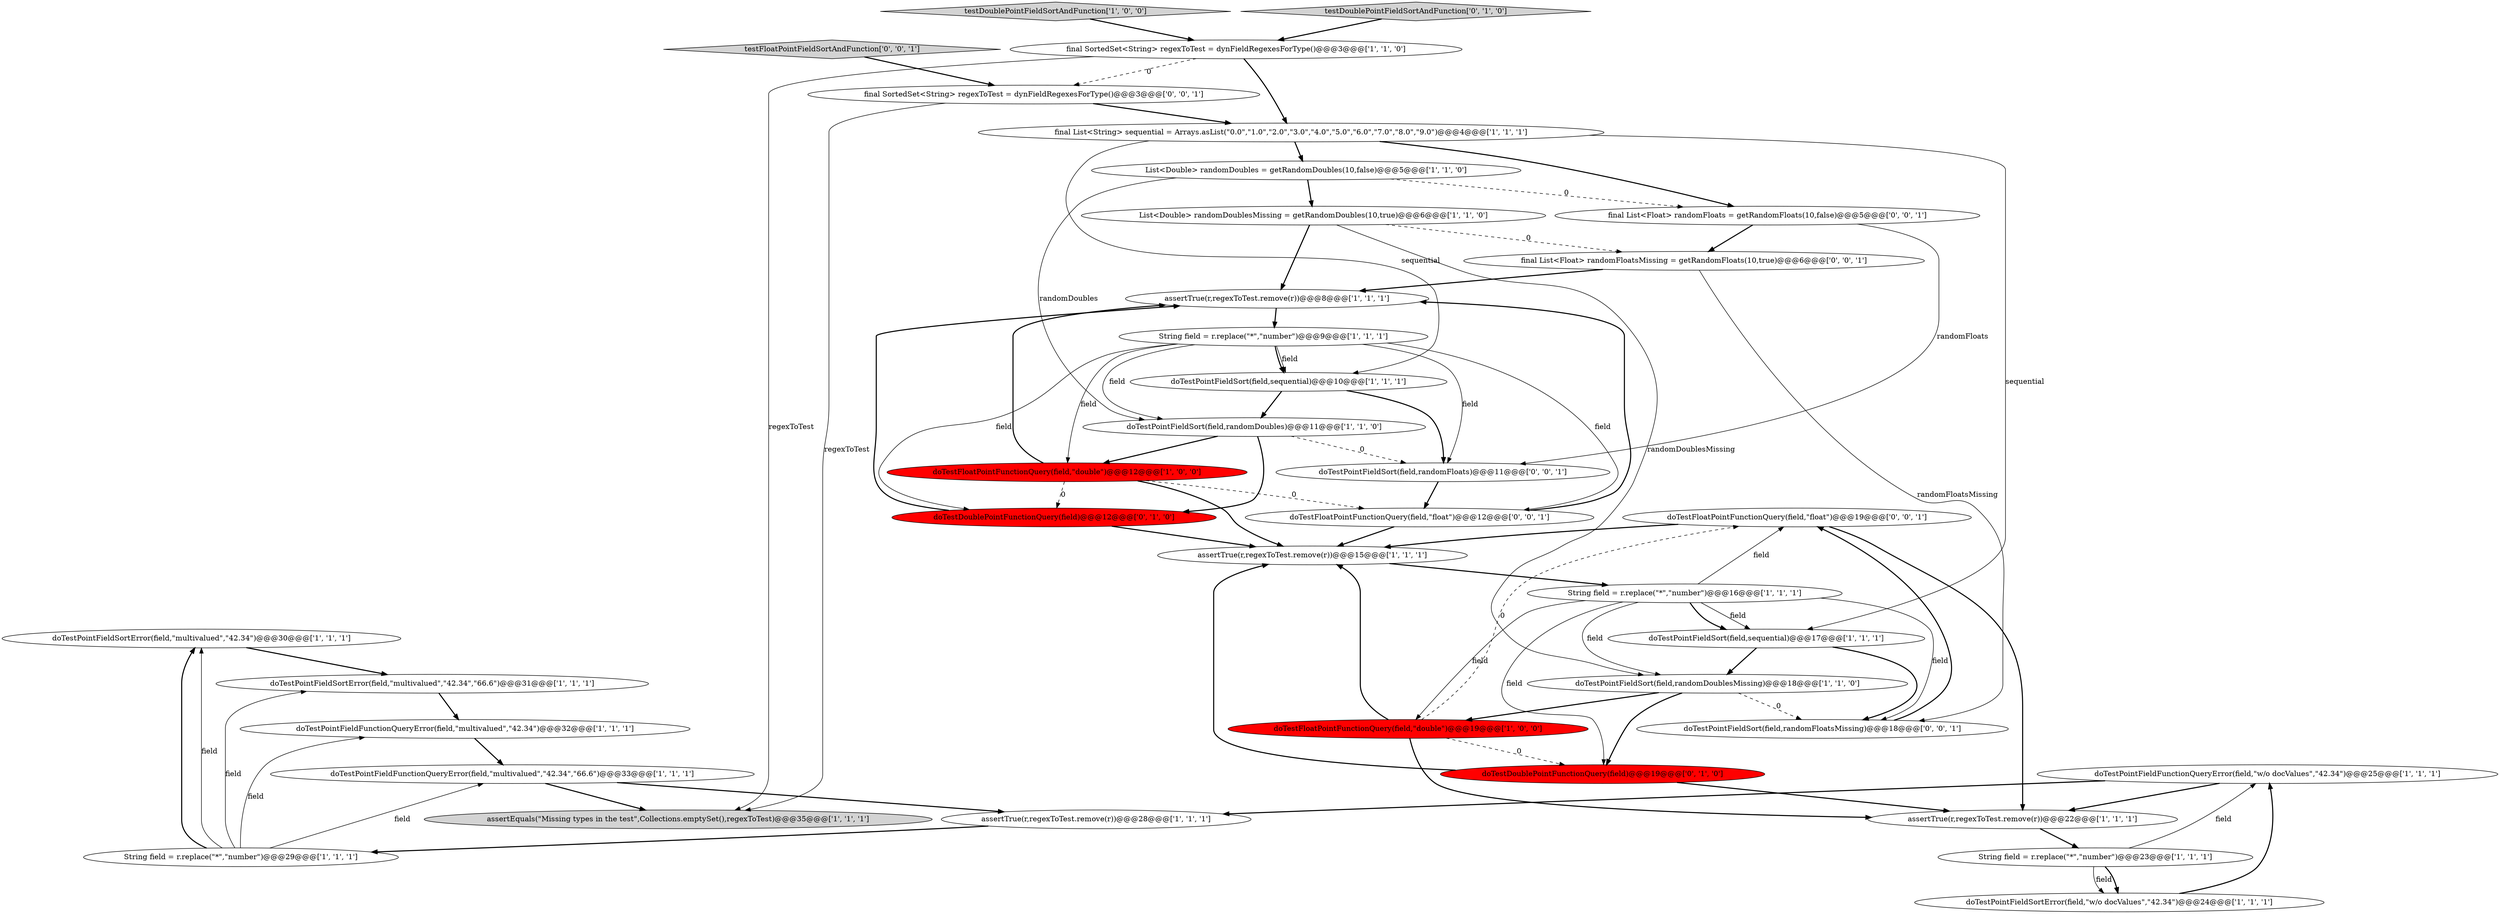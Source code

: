 digraph {
5 [style = filled, label = "doTestPointFieldSortError(field,\"multivalued\",\"42.34\")@@@30@@@['1', '1', '1']", fillcolor = white, shape = ellipse image = "AAA0AAABBB1BBB"];
19 [style = filled, label = "doTestPointFieldSort(field,randomDoublesMissing)@@@18@@@['1', '1', '0']", fillcolor = white, shape = ellipse image = "AAA0AAABBB1BBB"];
36 [style = filled, label = "doTestFloatPointFunctionQuery(field,\"float\")@@@19@@@['0', '0', '1']", fillcolor = white, shape = ellipse image = "AAA0AAABBB3BBB"];
16 [style = filled, label = "List<Double> randomDoubles = getRandomDoubles(10,false)@@@5@@@['1', '1', '0']", fillcolor = white, shape = ellipse image = "AAA0AAABBB1BBB"];
1 [style = filled, label = "final List<String> sequential = Arrays.asList(\"0.0\",\"1.0\",\"2.0\",\"3.0\",\"4.0\",\"5.0\",\"6.0\",\"7.0\",\"8.0\",\"9.0\")@@@4@@@['1', '1', '1']", fillcolor = white, shape = ellipse image = "AAA0AAABBB1BBB"];
35 [style = filled, label = "testFloatPointFieldSortAndFunction['0', '0', '1']", fillcolor = lightgray, shape = diamond image = "AAA0AAABBB3BBB"];
0 [style = filled, label = "String field = r.replace(\"*\",\"number\")@@@9@@@['1', '1', '1']", fillcolor = white, shape = ellipse image = "AAA0AAABBB1BBB"];
26 [style = filled, label = "doTestDoublePointFunctionQuery(field)@@@19@@@['0', '1', '0']", fillcolor = red, shape = ellipse image = "AAA1AAABBB2BBB"];
7 [style = filled, label = "doTestPointFieldSort(field,sequential)@@@17@@@['1', '1', '1']", fillcolor = white, shape = ellipse image = "AAA0AAABBB1BBB"];
33 [style = filled, label = "doTestPointFieldSort(field,randomFloatsMissing)@@@18@@@['0', '0', '1']", fillcolor = white, shape = ellipse image = "AAA0AAABBB3BBB"];
31 [style = filled, label = "final List<Float> randomFloatsMissing = getRandomFloats(10,true)@@@6@@@['0', '0', '1']", fillcolor = white, shape = ellipse image = "AAA0AAABBB3BBB"];
4 [style = filled, label = "doTestFloatPointFunctionQuery(field,\"double\")@@@12@@@['1', '0', '0']", fillcolor = red, shape = ellipse image = "AAA1AAABBB1BBB"];
32 [style = filled, label = "final SortedSet<String> regexToTest = dynFieldRegexesForType()@@@3@@@['0', '0', '1']", fillcolor = white, shape = ellipse image = "AAA0AAABBB3BBB"];
28 [style = filled, label = "doTestDoublePointFunctionQuery(field)@@@12@@@['0', '1', '0']", fillcolor = red, shape = ellipse image = "AAA1AAABBB2BBB"];
12 [style = filled, label = "assertTrue(r,regexToTest.remove(r))@@@28@@@['1', '1', '1']", fillcolor = white, shape = ellipse image = "AAA0AAABBB1BBB"];
22 [style = filled, label = "String field = r.replace(\"*\",\"number\")@@@16@@@['1', '1', '1']", fillcolor = white, shape = ellipse image = "AAA0AAABBB1BBB"];
13 [style = filled, label = "assertTrue(r,regexToTest.remove(r))@@@8@@@['1', '1', '1']", fillcolor = white, shape = ellipse image = "AAA0AAABBB1BBB"];
17 [style = filled, label = "String field = r.replace(\"*\",\"number\")@@@23@@@['1', '1', '1']", fillcolor = white, shape = ellipse image = "AAA0AAABBB1BBB"];
21 [style = filled, label = "String field = r.replace(\"*\",\"number\")@@@29@@@['1', '1', '1']", fillcolor = white, shape = ellipse image = "AAA0AAABBB1BBB"];
15 [style = filled, label = "final SortedSet<String> regexToTest = dynFieldRegexesForType()@@@3@@@['1', '1', '0']", fillcolor = white, shape = ellipse image = "AAA0AAABBB1BBB"];
29 [style = filled, label = "final List<Float> randomFloats = getRandomFloats(10,false)@@@5@@@['0', '0', '1']", fillcolor = white, shape = ellipse image = "AAA0AAABBB3BBB"];
3 [style = filled, label = "assertTrue(r,regexToTest.remove(r))@@@22@@@['1', '1', '1']", fillcolor = white, shape = ellipse image = "AAA0AAABBB1BBB"];
10 [style = filled, label = "doTestPointFieldSortError(field,\"multivalued\",\"42.34\",\"66.6\")@@@31@@@['1', '1', '1']", fillcolor = white, shape = ellipse image = "AAA0AAABBB1BBB"];
23 [style = filled, label = "doTestPointFieldSort(field,sequential)@@@10@@@['1', '1', '1']", fillcolor = white, shape = ellipse image = "AAA0AAABBB1BBB"];
24 [style = filled, label = "assertTrue(r,regexToTest.remove(r))@@@15@@@['1', '1', '1']", fillcolor = white, shape = ellipse image = "AAA0AAABBB1BBB"];
14 [style = filled, label = "assertEquals(\"Missing types in the test\",Collections.emptySet(),regexToTest)@@@35@@@['1', '1', '1']", fillcolor = lightgray, shape = ellipse image = "AAA0AAABBB1BBB"];
6 [style = filled, label = "List<Double> randomDoublesMissing = getRandomDoubles(10,true)@@@6@@@['1', '1', '0']", fillcolor = white, shape = ellipse image = "AAA0AAABBB1BBB"];
8 [style = filled, label = "doTestFloatPointFunctionQuery(field,\"double\")@@@19@@@['1', '0', '0']", fillcolor = red, shape = ellipse image = "AAA1AAABBB1BBB"];
25 [style = filled, label = "doTestPointFieldFunctionQueryError(field,\"multivalued\",\"42.34\")@@@32@@@['1', '1', '1']", fillcolor = white, shape = ellipse image = "AAA0AAABBB1BBB"];
18 [style = filled, label = "doTestPointFieldSort(field,randomDoubles)@@@11@@@['1', '1', '0']", fillcolor = white, shape = ellipse image = "AAA0AAABBB1BBB"];
20 [style = filled, label = "testDoublePointFieldSortAndFunction['1', '0', '0']", fillcolor = lightgray, shape = diamond image = "AAA0AAABBB1BBB"];
34 [style = filled, label = "doTestPointFieldSort(field,randomFloats)@@@11@@@['0', '0', '1']", fillcolor = white, shape = ellipse image = "AAA0AAABBB3BBB"];
27 [style = filled, label = "testDoublePointFieldSortAndFunction['0', '1', '0']", fillcolor = lightgray, shape = diamond image = "AAA0AAABBB2BBB"];
30 [style = filled, label = "doTestFloatPointFunctionQuery(field,\"float\")@@@12@@@['0', '0', '1']", fillcolor = white, shape = ellipse image = "AAA0AAABBB3BBB"];
9 [style = filled, label = "doTestPointFieldFunctionQueryError(field,\"multivalued\",\"42.34\",\"66.6\")@@@33@@@['1', '1', '1']", fillcolor = white, shape = ellipse image = "AAA0AAABBB1BBB"];
2 [style = filled, label = "doTestPointFieldFunctionQueryError(field,\"w/o docValues\",\"42.34\")@@@25@@@['1', '1', '1']", fillcolor = white, shape = ellipse image = "AAA0AAABBB1BBB"];
11 [style = filled, label = "doTestPointFieldSortError(field,\"w/o docValues\",\"42.34\")@@@24@@@['1', '1', '1']", fillcolor = white, shape = ellipse image = "AAA0AAABBB1BBB"];
5->10 [style = bold, label=""];
30->24 [style = bold, label=""];
16->18 [style = solid, label="randomDoubles"];
4->24 [style = bold, label=""];
30->13 [style = bold, label=""];
12->21 [style = bold, label=""];
32->14 [style = solid, label="regexToTest"];
26->3 [style = bold, label=""];
16->6 [style = bold, label=""];
2->3 [style = bold, label=""];
29->31 [style = bold, label=""];
4->13 [style = bold, label=""];
8->3 [style = bold, label=""];
25->9 [style = bold, label=""];
31->13 [style = bold, label=""];
22->36 [style = solid, label="field"];
4->30 [style = dashed, label="0"];
35->32 [style = bold, label=""];
15->32 [style = dashed, label="0"];
28->13 [style = bold, label=""];
6->31 [style = dashed, label="0"];
17->2 [style = solid, label="field"];
36->3 [style = bold, label=""];
17->11 [style = solid, label="field"];
8->36 [style = dashed, label="0"];
26->24 [style = bold, label=""];
24->22 [style = bold, label=""];
34->30 [style = bold, label=""];
22->7 [style = bold, label=""];
11->2 [style = bold, label=""];
19->8 [style = bold, label=""];
2->12 [style = bold, label=""];
18->28 [style = bold, label=""];
27->15 [style = bold, label=""];
0->23 [style = solid, label="field"];
0->18 [style = solid, label="field"];
21->5 [style = solid, label="field"];
22->7 [style = solid, label="field"];
31->33 [style = solid, label="randomFloatsMissing"];
29->34 [style = solid, label="randomFloats"];
4->28 [style = dashed, label="0"];
21->5 [style = bold, label=""];
7->33 [style = bold, label=""];
18->34 [style = dashed, label="0"];
22->19 [style = solid, label="field"];
36->24 [style = bold, label=""];
0->23 [style = bold, label=""];
18->4 [style = bold, label=""];
0->4 [style = solid, label="field"];
22->8 [style = solid, label="field"];
0->34 [style = solid, label="field"];
10->25 [style = bold, label=""];
15->1 [style = bold, label=""];
1->16 [style = bold, label=""];
19->26 [style = bold, label=""];
22->26 [style = solid, label="field"];
6->13 [style = bold, label=""];
32->1 [style = bold, label=""];
33->36 [style = bold, label=""];
15->14 [style = solid, label="regexToTest"];
0->28 [style = solid, label="field"];
9->14 [style = bold, label=""];
6->19 [style = solid, label="randomDoublesMissing"];
23->34 [style = bold, label=""];
28->24 [style = bold, label=""];
16->29 [style = dashed, label="0"];
3->17 [style = bold, label=""];
1->23 [style = solid, label="sequential"];
21->25 [style = solid, label="field"];
9->12 [style = bold, label=""];
22->33 [style = solid, label="field"];
1->29 [style = bold, label=""];
21->10 [style = solid, label="field"];
21->9 [style = solid, label="field"];
19->33 [style = dashed, label="0"];
20->15 [style = bold, label=""];
7->19 [style = bold, label=""];
8->26 [style = dashed, label="0"];
23->18 [style = bold, label=""];
0->30 [style = solid, label="field"];
13->0 [style = bold, label=""];
1->7 [style = solid, label="sequential"];
17->11 [style = bold, label=""];
8->24 [style = bold, label=""];
}

